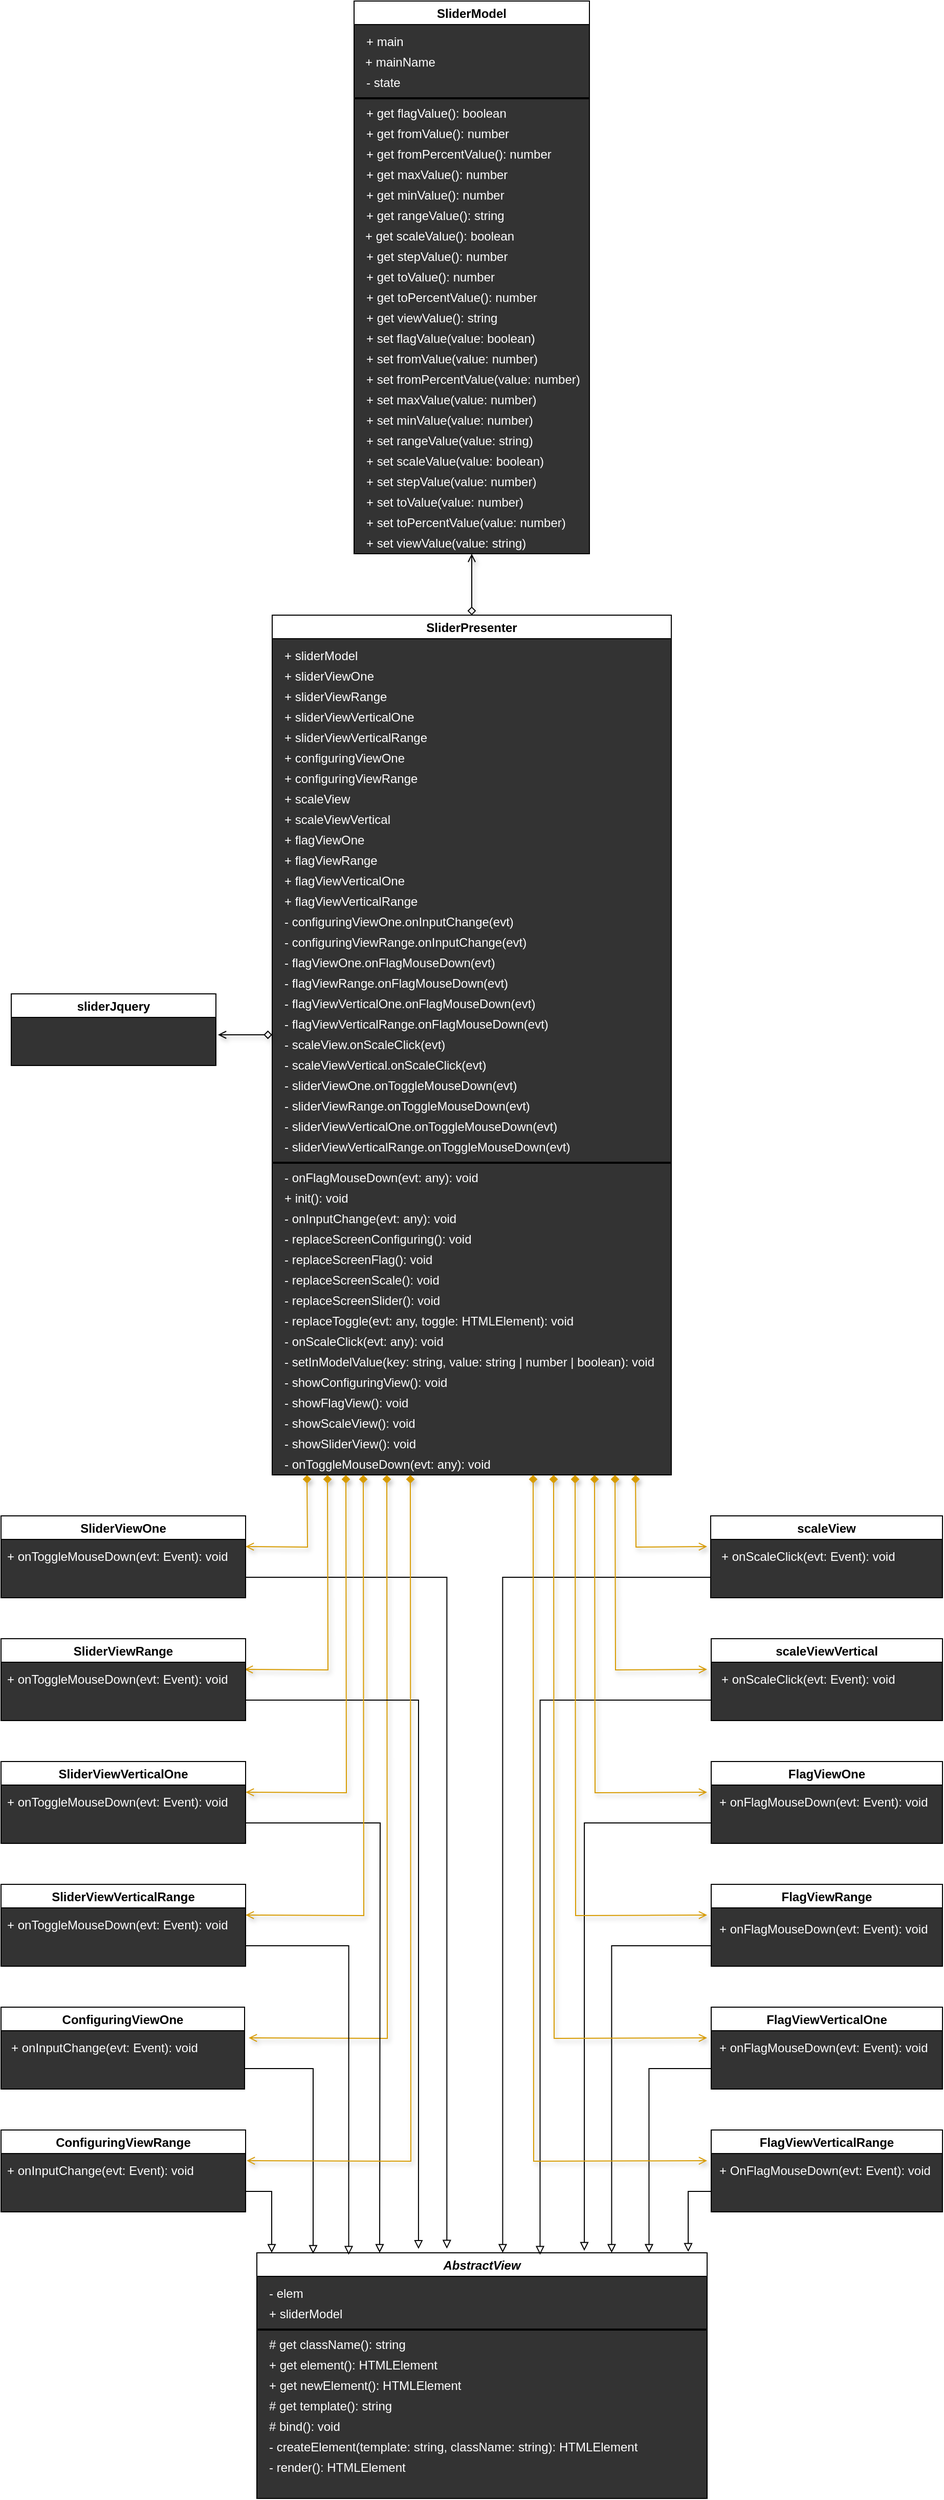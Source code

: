 <mxfile>
    <diagram id="OUbmnmgiFA35l-AEfBl3" name="Страница 1">
        <mxGraphModel dx="1001" dy="1447" grid="1" gridSize="10" guides="1" tooltips="1" connect="1" arrows="1" fold="1" page="1" pageScale="1" pageWidth="827" pageHeight="1169" math="0" shadow="0">
            <root>
                <mxCell id="0"/>
                <mxCell id="1" parent="0"/>
                <mxCell id="293" style="edgeStyle=orthogonalEdgeStyle;rounded=0;orthogonalLoop=1;jettySize=auto;html=1;exitX=0.5;exitY=1;exitDx=0;exitDy=0;entryX=0.5;entryY=0;entryDx=0;entryDy=0;shadow=1;endArrow=diamond;endFill=0;strokeWidth=1;startArrow=open;startFill=0;" parent="1" source="3" target="72" edge="1">
                    <mxGeometry relative="1" as="geometry"/>
                </mxCell>
                <mxCell id="3" value="SliderModel" style="swimlane;startSize=23;swimlaneFillColor=#333333;" parent="1" vertex="1">
                    <mxGeometry x="1145" y="-120" width="230" height="540" as="geometry">
                        <mxRectangle x="314" y="80" width="100" height="23" as="alternateBounds"/>
                    </mxGeometry>
                </mxCell>
                <mxCell id="4" value="&lt;font color=&quot;#ffffff&quot;&gt;- state&lt;/font&gt;" style="text;html=1;align=left;verticalAlign=middle;resizable=0;points=[];autosize=1;" parent="3" vertex="1">
                    <mxGeometry x="10" y="70" width="50" height="20" as="geometry"/>
                </mxCell>
                <mxCell id="5" value="" style="line;strokeWidth=2;html=1;" parent="3" vertex="1">
                    <mxGeometry y="90" width="230" height="10" as="geometry"/>
                </mxCell>
                <mxCell id="8" value="&lt;div style=&quot;line-height: 19px&quot;&gt;&lt;font style=&quot;font-size: 12px&quot; color=&quot;#ffffff&quot;&gt;+ get&amp;nbsp;maxValue(): number&lt;/font&gt;&lt;/div&gt;" style="text;html=1;align=left;verticalAlign=middle;resizable=0;points=[];autosize=1;" parent="3" vertex="1">
                    <mxGeometry x="10" y="160" width="150" height="20" as="geometry"/>
                </mxCell>
                <mxCell id="9" value="&lt;div style=&quot;line-height: 19px&quot;&gt;&lt;font style=&quot;font-size: 12px&quot; color=&quot;#ffffff&quot;&gt;+ get fromValue(): number&lt;/font&gt;&lt;/div&gt;" style="text;html=1;align=left;verticalAlign=middle;resizable=0;points=[];autosize=1;" parent="3" vertex="1">
                    <mxGeometry x="10" y="120" width="160" height="20" as="geometry"/>
                </mxCell>
                <mxCell id="12" value="&lt;div style=&quot;line-height: 19px&quot;&gt;&lt;span style=&quot;color: rgb(255 , 255 , 255)&quot;&gt;+ get rangeValue(): string&lt;/span&gt;&lt;br&gt;&lt;/div&gt;" style="text;html=1;align=left;verticalAlign=middle;resizable=0;points=[];autosize=1;" parent="3" vertex="1">
                    <mxGeometry x="10" y="200" width="150" height="20" as="geometry"/>
                </mxCell>
                <mxCell id="13" value="&lt;div style=&quot;line-height: 19px&quot;&gt;&lt;span style=&quot;color: rgb(255 , 255 , 255)&quot;&gt;+ get flagValue(): boolean&lt;/span&gt;&lt;br&gt;&lt;/div&gt;" style="text;html=1;align=left;verticalAlign=middle;resizable=0;points=[];autosize=1;" parent="3" vertex="1">
                    <mxGeometry x="10" y="100" width="150" height="20" as="geometry"/>
                </mxCell>
                <mxCell id="14" value="&lt;div style=&quot;line-height: 19px&quot;&gt;&lt;span style=&quot;color: rgb(255 , 255 , 255)&quot;&gt;+ get scaleValue(): boolean&lt;/span&gt;&lt;br&gt;&lt;/div&gt;" style="text;html=1;align=left;verticalAlign=middle;resizable=0;points=[];autosize=1;" parent="3" vertex="1">
                    <mxGeometry x="9" y="220" width="160" height="20" as="geometry"/>
                </mxCell>
                <mxCell id="17" value="&lt;div style=&quot;line-height: 19px&quot;&gt;&lt;font style=&quot;font-size: 12px&quot; color=&quot;#ffffff&quot;&gt;+ set&amp;nbsp;maxValue(value: number)&lt;/font&gt;&lt;/div&gt;" style="text;html=1;align=left;verticalAlign=middle;resizable=0;points=[];autosize=1;" parent="3" vertex="1">
                    <mxGeometry x="10" y="380" width="180" height="20" as="geometry"/>
                </mxCell>
                <mxCell id="18" value="&lt;div style=&quot;line-height: 19px&quot;&gt;&lt;font style=&quot;font-size: 12px&quot; color=&quot;#ffffff&quot;&gt;+ set fromValue(value: number)&lt;/font&gt;&lt;/div&gt;" style="text;html=1;align=left;verticalAlign=middle;resizable=0;points=[];autosize=1;" parent="3" vertex="1">
                    <mxGeometry x="10" y="340" width="180" height="20" as="geometry"/>
                </mxCell>
                <mxCell id="21" value="&lt;div style=&quot;line-height: 19px&quot;&gt;&lt;font style=&quot;font-size: 12px&quot; color=&quot;#ffffff&quot;&gt;+ set rangeValue(value: string)&lt;/font&gt;&lt;/div&gt;" style="text;html=1;align=left;verticalAlign=middle;resizable=0;points=[];autosize=1;" parent="3" vertex="1">
                    <mxGeometry x="10" y="420" width="180" height="20" as="geometry"/>
                </mxCell>
                <mxCell id="22" value="&lt;div style=&quot;line-height: 19px&quot;&gt;&lt;font style=&quot;font-size: 12px&quot; color=&quot;#ffffff&quot;&gt;+ set flagValue(value: boolean)&lt;/font&gt;&lt;/div&gt;" style="text;html=1;align=left;verticalAlign=middle;resizable=0;points=[];autosize=1;" parent="3" vertex="1">
                    <mxGeometry x="10" y="320" width="180" height="20" as="geometry"/>
                </mxCell>
                <mxCell id="23" value="&lt;div style=&quot;line-height: 19px&quot;&gt;&lt;font style=&quot;font-size: 12px&quot; color=&quot;#ffffff&quot;&gt;+ set scaleValue(value: boolean)&lt;/font&gt;&lt;/div&gt;" style="text;html=1;align=left;verticalAlign=middle;resizable=0;points=[];autosize=1;" parent="3" vertex="1">
                    <mxGeometry x="10" y="440" width="190" height="20" as="geometry"/>
                </mxCell>
                <mxCell id="6" value="&lt;div style=&quot;line-height: 19px&quot;&gt;&lt;font style=&quot;font-size: 12px&quot; color=&quot;#ffffff&quot;&gt;+ get&amp;nbsp;minValue(): number&lt;/font&gt;&lt;/div&gt;" style="text;html=1;align=left;verticalAlign=middle;resizable=0;points=[];autosize=1;" parent="3" vertex="1">
                    <mxGeometry x="10" y="180" width="150" height="20" as="geometry"/>
                </mxCell>
                <mxCell id="10" value="&lt;div style=&quot;line-height: 19px&quot;&gt;&lt;span style=&quot;color: rgb(255 , 255 , 255)&quot;&gt;+ get stepValue(): number&lt;/span&gt;&lt;br&gt;&lt;/div&gt;" style="text;html=1;align=left;verticalAlign=middle;resizable=0;points=[];autosize=1;" parent="3" vertex="1">
                    <mxGeometry x="10" y="240" width="150" height="20" as="geometry"/>
                </mxCell>
                <mxCell id="129" value="&lt;div style=&quot;line-height: 19px&quot;&gt;&lt;font style=&quot;font-size: 12px&quot; color=&quot;#ffffff&quot;&gt;+ get toValue(): number&lt;/font&gt;&lt;/div&gt;" style="text;html=1;align=left;verticalAlign=middle;resizable=0;points=[];autosize=1;" parent="3" vertex="1">
                    <mxGeometry x="10" y="260" width="140" height="20" as="geometry"/>
                </mxCell>
                <mxCell id="11" value="&lt;div style=&quot;line-height: 19px&quot;&gt;&lt;span style=&quot;color: rgb(255 , 255 , 255)&quot;&gt;+ get viewValue(): string&lt;/span&gt;&lt;br&gt;&lt;/div&gt;" style="text;html=1;align=left;verticalAlign=middle;resizable=0;points=[];autosize=1;" parent="3" vertex="1">
                    <mxGeometry x="10" y="300" width="140" height="20" as="geometry"/>
                </mxCell>
                <mxCell id="16" value="&lt;div style=&quot;line-height: 19px&quot;&gt;&lt;font style=&quot;font-size: 12px&quot; color=&quot;#ffffff&quot;&gt;+ set&amp;nbsp;minValue(value: number)&lt;/font&gt;&lt;/div&gt;" style="text;html=1;align=left;verticalAlign=middle;resizable=0;points=[];autosize=1;" parent="3" vertex="1">
                    <mxGeometry x="10" y="400" width="180" height="20" as="geometry"/>
                </mxCell>
                <mxCell id="19" value="&lt;div style=&quot;line-height: 19px&quot;&gt;&lt;font style=&quot;font-size: 12px&quot; color=&quot;#ffffff&quot;&gt;+ set stepValue(value: number)&lt;/font&gt;&lt;/div&gt;" style="text;html=1;align=left;verticalAlign=middle;resizable=0;points=[];autosize=1;" parent="3" vertex="1">
                    <mxGeometry x="10" y="460" width="180" height="20" as="geometry"/>
                </mxCell>
                <mxCell id="130" value="&lt;div style=&quot;line-height: 19px&quot;&gt;&lt;font style=&quot;font-size: 12px&quot; color=&quot;#ffffff&quot;&gt;+ set toValue(value: number)&lt;/font&gt;&lt;/div&gt;" style="text;html=1;align=left;verticalAlign=middle;resizable=0;points=[];autosize=1;" parent="3" vertex="1">
                    <mxGeometry x="10" y="480" width="170" height="20" as="geometry"/>
                </mxCell>
                <mxCell id="20" value="&lt;div style=&quot;line-height: 19px&quot;&gt;&lt;font style=&quot;font-size: 12px&quot; color=&quot;#ffffff&quot;&gt;+ set viewValue(value: string)&lt;/font&gt;&lt;/div&gt;" style="text;html=1;align=left;verticalAlign=middle;resizable=0;points=[];autosize=1;" parent="3" vertex="1">
                    <mxGeometry x="10" y="520" width="170" height="20" as="geometry"/>
                </mxCell>
                <mxCell id="239" value="&lt;div style=&quot;line-height: 19px&quot;&gt;&lt;font style=&quot;font-size: 12px&quot; color=&quot;#ffffff&quot;&gt;+ set fromPercentValue(value: number)&lt;/font&gt;&lt;/div&gt;" style="text;html=1;align=left;verticalAlign=middle;resizable=0;points=[];autosize=1;" parent="3" vertex="1">
                    <mxGeometry x="10" y="360" width="220" height="20" as="geometry"/>
                </mxCell>
                <mxCell id="240" value="&lt;div style=&quot;line-height: 19px&quot;&gt;&lt;font style=&quot;font-size: 12px&quot; color=&quot;#ffffff&quot;&gt;+ get fromPercentValue(): number&lt;/font&gt;&lt;/div&gt;" style="text;html=1;align=left;verticalAlign=middle;resizable=0;points=[];autosize=1;" parent="3" vertex="1">
                    <mxGeometry x="10" y="140" width="200" height="20" as="geometry"/>
                </mxCell>
                <mxCell id="241" value="&lt;div style=&quot;line-height: 19px&quot;&gt;&lt;font style=&quot;font-size: 12px&quot; color=&quot;#ffffff&quot;&gt;+ get toPercentValue(): number&lt;/font&gt;&lt;/div&gt;" style="text;html=1;align=left;verticalAlign=middle;resizable=0;points=[];autosize=1;" parent="3" vertex="1">
                    <mxGeometry x="10" y="280" width="180" height="20" as="geometry"/>
                </mxCell>
                <mxCell id="242" value="&lt;div style=&quot;line-height: 19px&quot;&gt;&lt;font style=&quot;font-size: 12px&quot; color=&quot;#ffffff&quot;&gt;+ set toPercentValue(value: number)&lt;/font&gt;&lt;/div&gt;" style="text;html=1;align=left;verticalAlign=middle;resizable=0;points=[];autosize=1;" parent="3" vertex="1">
                    <mxGeometry x="10" y="500" width="210" height="20" as="geometry"/>
                </mxCell>
                <mxCell id="373" value="&lt;font color=&quot;#ffffff&quot;&gt;+ mainName&lt;/font&gt;" style="text;html=1;align=left;verticalAlign=middle;resizable=0;points=[];autosize=1;" parent="3" vertex="1">
                    <mxGeometry x="9" y="50" width="80" height="20" as="geometry"/>
                </mxCell>
                <mxCell id="374" value="&lt;font color=&quot;#ffffff&quot;&gt;+ main&lt;/font&gt;" style="text;html=1;align=left;verticalAlign=middle;resizable=0;points=[];autosize=1;" parent="3" vertex="1">
                    <mxGeometry x="10" y="30" width="50" height="20" as="geometry"/>
                </mxCell>
                <mxCell id="24" value="AbstractView" style="swimlane;fontStyle=3;swimlaneFillColor=#333333;" parent="1" vertex="1">
                    <mxGeometry x="1050" y="2080" width="440" height="240" as="geometry"/>
                </mxCell>
                <mxCell id="27" value="&lt;div style=&quot;line-height: 19px&quot;&gt;&lt;font style=&quot;font-size: 12px&quot; color=&quot;#ffffff&quot;&gt;+ get element(): HTMLElement&lt;/font&gt;&lt;/div&gt;" style="text;html=1;align=left;verticalAlign=middle;resizable=0;points=[];autosize=1;" parent="24" vertex="1">
                    <mxGeometry x="10" y="100" width="180" height="20" as="geometry"/>
                </mxCell>
                <mxCell id="28" value="&lt;div style=&quot;line-height: 19px&quot;&gt;&lt;font style=&quot;font-size: 12px&quot; color=&quot;#ffffff&quot;&gt;# get className(): string&lt;/font&gt;&lt;/div&gt;" style="text;html=1;align=left;verticalAlign=middle;resizable=0;points=[];autosize=1;" parent="24" vertex="1">
                    <mxGeometry x="10" y="80" width="150" height="20" as="geometry"/>
                </mxCell>
                <mxCell id="29" value="&lt;div style=&quot;line-height: 19px&quot;&gt;&lt;font style=&quot;font-size: 12px&quot; color=&quot;#ffffff&quot;&gt;# get template(): string&lt;/font&gt;&lt;/div&gt;" style="text;html=1;align=left;verticalAlign=middle;resizable=0;points=[];autosize=1;" parent="24" vertex="1">
                    <mxGeometry x="10" y="140" width="140" height="20" as="geometry"/>
                </mxCell>
                <mxCell id="32" value="&lt;div style=&quot;line-height: 19px&quot;&gt;&lt;span style=&quot;color: rgb(255 , 255 , 255)&quot;&gt;# bind(): void&lt;/span&gt;&lt;br&gt;&lt;/div&gt;" style="text;html=1;align=left;verticalAlign=middle;resizable=0;points=[];autosize=1;" parent="24" vertex="1">
                    <mxGeometry x="10" y="160" width="80" height="20" as="geometry"/>
                </mxCell>
                <mxCell id="33" value="&lt;div style=&quot;line-height: 19px&quot;&gt;&lt;span style=&quot;color: rgb(255 , 255 , 255)&quot;&gt;- createElement(&lt;/span&gt;&lt;span style=&quot;color: rgb(255 , 255 , 255)&quot;&gt;template: string,&amp;nbsp;&lt;/span&gt;&lt;span style=&quot;color: rgb(255 , 255 , 255)&quot;&gt;className: string&lt;/span&gt;&lt;span style=&quot;color: rgb(255 , 255 , 255)&quot;&gt;): HTMLElement&lt;/span&gt;&lt;/div&gt;" style="text;html=1;align=left;verticalAlign=middle;resizable=0;points=[];autosize=1;" parent="24" vertex="1">
                    <mxGeometry x="10" y="180" width="380" height="20" as="geometry"/>
                </mxCell>
                <mxCell id="43" value="&lt;font color=&quot;#ffffff&quot;&gt;- elem&lt;/font&gt;" style="text;html=1;align=left;verticalAlign=middle;resizable=0;points=[];autosize=1;" parent="24" vertex="1">
                    <mxGeometry x="10" y="30" width="50" height="20" as="geometry"/>
                </mxCell>
                <mxCell id="44" value="" style="line;strokeWidth=2;html=1;" parent="24" vertex="1">
                    <mxGeometry y="70" width="440" height="10" as="geometry"/>
                </mxCell>
                <mxCell id="95" value="&lt;font color=&quot;#ffffff&quot;&gt;+ sliderModel&lt;/font&gt;" style="text;html=1;align=left;verticalAlign=middle;resizable=0;points=[];autosize=1;" parent="24" vertex="1">
                    <mxGeometry x="10" y="50" width="90" height="20" as="geometry"/>
                </mxCell>
                <mxCell id="31" value="&lt;div style=&quot;line-height: 19px&quot;&gt;&lt;span style=&quot;color: rgb(255 , 255 , 255)&quot;&gt;- render(): HTMLElement&lt;/span&gt;&lt;br&gt;&lt;/div&gt;" style="text;html=1;align=left;verticalAlign=middle;resizable=0;points=[];autosize=1;" parent="24" vertex="1">
                    <mxGeometry x="10" y="200" width="150" height="20" as="geometry"/>
                </mxCell>
                <mxCell id="238" value="&lt;div style=&quot;line-height: 19px&quot;&gt;&lt;font style=&quot;font-size: 12px&quot; color=&quot;#ffffff&quot;&gt;+ get newElement(): HTMLElement&lt;/font&gt;&lt;/div&gt;" style="text;html=1;align=left;verticalAlign=middle;resizable=0;points=[];autosize=1;" parent="24" vertex="1">
                    <mxGeometry x="10" y="120" width="200" height="20" as="geometry"/>
                </mxCell>
                <mxCell id="267" style="edgeStyle=orthogonalEdgeStyle;rounded=0;orthogonalLoop=1;jettySize=auto;html=1;endArrow=block;endFill=0;exitX=1;exitY=0.75;exitDx=0;exitDy=0;entryX=0.422;entryY=-0.017;entryDx=0;entryDy=0;entryPerimeter=0;" parent="1" source="65" target="24" edge="1">
                    <mxGeometry relative="1" as="geometry">
                        <mxPoint x="1039" y="1460" as="sourcePoint"/>
                        <mxPoint x="1230" y="2100" as="targetPoint"/>
                    </mxGeometry>
                </mxCell>
                <mxCell id="294" style="edgeStyle=orthogonalEdgeStyle;rounded=0;orthogonalLoop=1;jettySize=auto;html=1;shadow=1;startArrow=open;startFill=0;endArrow=diamond;endFill=1;strokeWidth=1;strokeColor=#d79b00;gradientColor=#ffa500;fillColor=#ffcd28;" parent="1" edge="1">
                    <mxGeometry relative="1" as="geometry">
                        <mxPoint x="1039" y="1390" as="sourcePoint"/>
                        <mxPoint x="1099" y="1320" as="targetPoint"/>
                    </mxGeometry>
                </mxCell>
                <mxCell id="65" value="SliderViewOne" style="swimlane;swimlaneFillColor=#333333;" parent="1" vertex="1">
                    <mxGeometry x="800" y="1360" width="239" height="80" as="geometry"/>
                </mxCell>
                <mxCell id="66" value="&lt;div style=&quot;line-height: 19px&quot;&gt;&lt;br&gt;&lt;/div&gt;" style="text;html=1;align=left;verticalAlign=middle;resizable=0;points=[];autosize=1;" parent="65" vertex="1">
                    <mxGeometry x="8" y="90" width="20" height="20" as="geometry"/>
                </mxCell>
                <mxCell id="369" value="&lt;div style=&quot;line-height: 19px&quot;&gt;&lt;font style=&quot;font-size: 12px&quot; color=&quot;#ffffff&quot;&gt;+ onToggleMouseDown(evt: Event): void&lt;/font&gt;&lt;/div&gt;" style="text;html=1;align=left;verticalAlign=middle;resizable=0;points=[];autosize=1;" parent="65" vertex="1">
                    <mxGeometry x="4" y="30" width="230" height="20" as="geometry"/>
                </mxCell>
                <mxCell id="72" value="SliderPresenter" style="swimlane;swimlaneFillColor=#333333;" parent="1" vertex="1">
                    <mxGeometry x="1065" y="480" width="390" height="840" as="geometry">
                        <mxRectangle x="314" y="80" width="100" height="23" as="alternateBounds"/>
                    </mxGeometry>
                </mxCell>
                <mxCell id="115" value="" style="line;strokeWidth=2;html=1;" parent="72" vertex="1">
                    <mxGeometry y="530" width="390" height="10" as="geometry"/>
                </mxCell>
                <mxCell id="133" value="&lt;div style=&quot;line-height: 19px&quot;&gt;&lt;font style=&quot;font-size: 12px&quot; color=&quot;#ffffff&quot;&gt;- setInModelValue(key: string, value: string | number | boolean): void&lt;/font&gt;&lt;/div&gt;" style="text;html=1;align=left;verticalAlign=middle;resizable=0;points=[];autosize=1;" parent="72" vertex="1">
                    <mxGeometry x="10" y="720" width="380" height="20" as="geometry"/>
                </mxCell>
                <mxCell id="109" value="&lt;font color=&quot;#ffffff&quot;&gt;+ sliderModel&lt;/font&gt;" style="text;html=1;align=left;verticalAlign=middle;resizable=0;points=[];autosize=1;" parent="72" vertex="1">
                    <mxGeometry x="10" y="30" width="90" height="20" as="geometry"/>
                </mxCell>
                <mxCell id="145" value="&lt;font color=&quot;#ffffff&quot;&gt;+ sliderViewOne&lt;/font&gt;" style="text;html=1;align=left;verticalAlign=middle;resizable=0;points=[];autosize=1;" parent="72" vertex="1">
                    <mxGeometry x="10" y="50" width="100" height="20" as="geometry"/>
                </mxCell>
                <mxCell id="146" value="&lt;font color=&quot;#ffffff&quot;&gt;+ sliderViewRange&lt;/font&gt;" style="text;html=1;align=left;verticalAlign=middle;resizable=0;points=[];autosize=1;" parent="72" vertex="1">
                    <mxGeometry x="10" y="70" width="120" height="20" as="geometry"/>
                </mxCell>
                <mxCell id="156" value="&lt;font color=&quot;#ffffff&quot;&gt;+ sliderViewVerticalOne&lt;/font&gt;" style="text;html=1;align=left;verticalAlign=middle;resizable=0;points=[];autosize=1;" parent="72" vertex="1">
                    <mxGeometry x="10" y="90" width="140" height="20" as="geometry"/>
                </mxCell>
                <mxCell id="157" value="&lt;font color=&quot;#ffffff&quot;&gt;+ sliderViewVerticalRange&lt;/font&gt;" style="text;html=1;align=left;verticalAlign=middle;resizable=0;points=[];autosize=1;" parent="72" vertex="1">
                    <mxGeometry x="10" y="110" width="160" height="20" as="geometry"/>
                </mxCell>
                <mxCell id="170" value="&lt;div style=&quot;line-height: 19px&quot;&gt;&lt;font style=&quot;font-size: 12px&quot; color=&quot;#ffffff&quot;&gt;- showConfiguringView(): void&lt;/font&gt;&lt;/div&gt;" style="text;html=1;align=left;verticalAlign=middle;resizable=0;points=[];autosize=1;" parent="72" vertex="1">
                    <mxGeometry x="10" y="740" width="170" height="20" as="geometry"/>
                </mxCell>
                <mxCell id="113" value="&lt;font color=&quot;#ffffff&quot;&gt;+ configuringViewOne&lt;/font&gt;" style="text;html=1;align=left;verticalAlign=middle;resizable=0;points=[];autosize=1;" parent="72" vertex="1">
                    <mxGeometry x="10" y="130" width="130" height="20" as="geometry"/>
                </mxCell>
                <mxCell id="179" value="&lt;font color=&quot;#ffffff&quot;&gt;+ configuringViewRange&lt;/font&gt;" style="text;html=1;align=left;verticalAlign=middle;resizable=0;points=[];autosize=1;" parent="72" vertex="1">
                    <mxGeometry x="10" y="150" width="150" height="20" as="geometry"/>
                </mxCell>
                <mxCell id="112" value="&lt;font color=&quot;#ffffff&quot;&gt;+ scaleView&lt;/font&gt;" style="text;html=1;align=left;verticalAlign=middle;resizable=0;points=[];autosize=1;" parent="72" vertex="1">
                    <mxGeometry x="10" y="170" width="80" height="20" as="geometry"/>
                </mxCell>
                <mxCell id="180" value="&lt;font color=&quot;#ffffff&quot;&gt;+ scaleViewVertical&lt;/font&gt;" style="text;html=1;align=left;verticalAlign=middle;resizable=0;points=[];autosize=1;" parent="72" vertex="1">
                    <mxGeometry x="10" y="190" width="120" height="20" as="geometry"/>
                </mxCell>
                <mxCell id="111" value="&lt;font color=&quot;#ffffff&quot;&gt;+ flagViewOne&lt;/font&gt;" style="text;html=1;align=left;verticalAlign=middle;resizable=0;points=[];autosize=1;" parent="72" vertex="1">
                    <mxGeometry x="10" y="210" width="90" height="20" as="geometry"/>
                </mxCell>
                <mxCell id="202" value="&lt;font color=&quot;#ffffff&quot;&gt;+ flagViewRange&lt;/font&gt;" style="text;html=1;align=left;verticalAlign=middle;resizable=0;points=[];autosize=1;" parent="72" vertex="1">
                    <mxGeometry x="10" y="230" width="110" height="20" as="geometry"/>
                </mxCell>
                <mxCell id="203" value="&lt;font color=&quot;#ffffff&quot;&gt;+ flagViewVerticalOne&lt;/font&gt;" style="text;html=1;align=left;verticalAlign=middle;resizable=0;points=[];autosize=1;" parent="72" vertex="1">
                    <mxGeometry x="10" y="250" width="130" height="20" as="geometry"/>
                </mxCell>
                <mxCell id="204" value="&lt;font color=&quot;#ffffff&quot;&gt;+ flagViewVerticalRange&lt;/font&gt;" style="text;html=1;align=left;verticalAlign=middle;resizable=0;points=[];autosize=1;" parent="72" vertex="1">
                    <mxGeometry x="10" y="270" width="150" height="20" as="geometry"/>
                </mxCell>
                <mxCell id="205" value="&lt;div style=&quot;line-height: 19px&quot;&gt;&lt;font style=&quot;font-size: 12px&quot; color=&quot;#ffffff&quot;&gt;- showFlagView(): void&lt;/font&gt;&lt;/div&gt;" style="text;html=1;align=left;verticalAlign=middle;resizable=0;points=[];autosize=1;" parent="72" vertex="1">
                    <mxGeometry x="10" y="760" width="140" height="20" as="geometry"/>
                </mxCell>
                <mxCell id="206" value="&lt;div style=&quot;line-height: 19px&quot;&gt;&lt;font style=&quot;font-size: 12px&quot; color=&quot;#ffffff&quot;&gt;- showScaleView(): void&lt;/font&gt;&lt;/div&gt;" style="text;html=1;align=left;verticalAlign=middle;resizable=0;points=[];autosize=1;" parent="72" vertex="1">
                    <mxGeometry x="10" y="780" width="140" height="20" as="geometry"/>
                </mxCell>
                <mxCell id="233" value="&lt;div style=&quot;line-height: 19px&quot;&gt;&lt;font style=&quot;font-size: 12px&quot; color=&quot;#ffffff&quot;&gt;- sliderViewOne.onToggleMouseDown(evt)&lt;/font&gt;&lt;/div&gt;" style="text;html=1;align=left;verticalAlign=middle;resizable=0;points=[];autosize=1;" parent="72" vertex="1">
                    <mxGeometry x="10" y="450" width="240" height="20" as="geometry"/>
                </mxCell>
                <mxCell id="235" value="&lt;div style=&quot;line-height: 19px&quot;&gt;&lt;font style=&quot;font-size: 12px&quot; color=&quot;#ffffff&quot;&gt;- sliderViewRange.onToggleMouseDown(evt)&lt;/font&gt;&lt;/div&gt;" style="text;html=1;align=left;verticalAlign=middle;resizable=0;points=[];autosize=1;" parent="72" vertex="1">
                    <mxGeometry x="10" y="470" width="260" height="20" as="geometry"/>
                </mxCell>
                <mxCell id="236" value="&lt;div style=&quot;line-height: 19px&quot;&gt;&lt;font style=&quot;font-size: 12px&quot; color=&quot;#ffffff&quot;&gt;- sliderViewVerticalRange.onToggleMouseDown(evt)&lt;/font&gt;&lt;/div&gt;" style="text;html=1;align=left;verticalAlign=middle;resizable=0;points=[];autosize=1;" parent="72" vertex="1">
                    <mxGeometry x="10" y="510" width="290" height="20" as="geometry"/>
                </mxCell>
                <mxCell id="237" value="&lt;div style=&quot;line-height: 19px&quot;&gt;&lt;font style=&quot;font-size: 12px&quot; color=&quot;#ffffff&quot;&gt;- sliderViewVerticalOne.onToggleMouseDown(evt)&lt;/font&gt;&lt;/div&gt;" style="text;html=1;align=left;verticalAlign=middle;resizable=0;points=[];autosize=1;" parent="72" vertex="1">
                    <mxGeometry x="10" y="490" width="280" height="20" as="geometry"/>
                </mxCell>
                <mxCell id="251" value="&lt;div style=&quot;line-height: 19px&quot;&gt;&lt;font style=&quot;font-size: 12px&quot; color=&quot;#ffffff&quot;&gt;- configuringViewOne.onInputChange(evt)&lt;/font&gt;&lt;/div&gt;" style="text;html=1;align=left;verticalAlign=middle;resizable=0;points=[];autosize=1;" parent="72" vertex="1">
                    <mxGeometry x="10" y="290" width="240" height="20" as="geometry"/>
                </mxCell>
                <mxCell id="252" value="&lt;div style=&quot;line-height: 19px&quot;&gt;&lt;font style=&quot;font-size: 12px&quot; color=&quot;#ffffff&quot;&gt;- configuringViewRange.onInputChange(evt)&lt;/font&gt;&lt;/div&gt;" style="text;html=1;align=left;verticalAlign=middle;resizable=0;points=[];autosize=1;" parent="72" vertex="1">
                    <mxGeometry x="10" y="310" width="250" height="20" as="geometry"/>
                </mxCell>
                <mxCell id="253" value="&lt;div style=&quot;line-height: 19px&quot;&gt;&lt;font style=&quot;font-size: 12px&quot; color=&quot;#ffffff&quot;&gt;- onInputChange(evt: any): void&lt;/font&gt;&lt;/div&gt;" style="text;html=1;align=left;verticalAlign=middle;resizable=0;points=[];autosize=1;" parent="72" vertex="1">
                    <mxGeometry x="10" y="580" width="180" height="20" as="geometry"/>
                </mxCell>
                <mxCell id="352" value="&lt;font color=&quot;#ffffff&quot;&gt;- scaleView.onScaleClick(evt)&lt;/font&gt;" style="text;html=1;align=left;verticalAlign=middle;resizable=0;points=[];autosize=1;" parent="72" vertex="1">
                    <mxGeometry x="10" y="410" width="170" height="20" as="geometry"/>
                </mxCell>
                <mxCell id="353" value="&lt;font color=&quot;#ffffff&quot;&gt;- scaleViewVertical.onScaleClick(evt)&lt;/font&gt;" style="text;html=1;align=left;verticalAlign=middle;resizable=0;points=[];autosize=1;" parent="72" vertex="1">
                    <mxGeometry x="10" y="430" width="210" height="20" as="geometry"/>
                </mxCell>
                <mxCell id="354" value="&lt;div style=&quot;line-height: 19px&quot;&gt;&lt;font style=&quot;font-size: 12px&quot; color=&quot;#ffffff&quot;&gt;- flagViewOne.onFlagMouseDown(evt)&lt;/font&gt;&lt;/div&gt;" style="text;html=1;align=left;verticalAlign=middle;resizable=0;points=[];autosize=1;" parent="72" vertex="1">
                    <mxGeometry x="10" y="330" width="220" height="20" as="geometry"/>
                </mxCell>
                <mxCell id="355" value="&lt;div style=&quot;line-height: 19px&quot;&gt;&lt;font style=&quot;font-size: 12px&quot; color=&quot;#ffffff&quot;&gt;- flagViewRange.onFlagMouseDown(evt)&lt;/font&gt;&lt;/div&gt;" style="text;html=1;align=left;verticalAlign=middle;resizable=0;points=[];autosize=1;" parent="72" vertex="1">
                    <mxGeometry x="10" y="350" width="230" height="20" as="geometry"/>
                </mxCell>
                <mxCell id="356" value="&lt;div style=&quot;line-height: 19px&quot;&gt;&lt;font style=&quot;font-size: 12px&quot; color=&quot;#ffffff&quot;&gt;- flagViewVerticalRange.onFlagMouseDown(evt)&lt;/font&gt;&lt;/div&gt;" style="text;html=1;align=left;verticalAlign=middle;resizable=0;points=[];autosize=1;" parent="72" vertex="1">
                    <mxGeometry x="10" y="390" width="270" height="20" as="geometry"/>
                </mxCell>
                <mxCell id="357" value="&lt;div style=&quot;line-height: 19px&quot;&gt;&lt;font style=&quot;font-size: 12px&quot; color=&quot;#ffffff&quot;&gt;- flagViewVerticalOne.onFlagMouseDown(evt)&lt;/font&gt;&lt;/div&gt;" style="text;html=1;align=left;verticalAlign=middle;resizable=0;points=[];autosize=1;" parent="72" vertex="1">
                    <mxGeometry x="10" y="370" width="260" height="20" as="geometry"/>
                </mxCell>
                <mxCell id="358" value="&lt;div style=&quot;line-height: 19px&quot;&gt;&lt;font style=&quot;font-size: 12px&quot; color=&quot;#ffffff&quot;&gt;- replaceScreenConfiguring(): void&lt;/font&gt;&lt;/div&gt;" style="text;html=1;align=left;verticalAlign=middle;resizable=0;points=[];autosize=1;" parent="72" vertex="1">
                    <mxGeometry x="10" y="600" width="200" height="20" as="geometry"/>
                </mxCell>
                <mxCell id="359" value="&lt;div style=&quot;line-height: 19px&quot;&gt;&lt;font style=&quot;font-size: 12px&quot; color=&quot;#ffffff&quot;&gt;- replaceScreenFlag(): void&lt;/font&gt;&lt;/div&gt;" style="text;html=1;align=left;verticalAlign=middle;resizable=0;points=[];autosize=1;" parent="72" vertex="1">
                    <mxGeometry x="10" y="620" width="160" height="20" as="geometry"/>
                </mxCell>
                <mxCell id="361" value="&lt;div style=&quot;line-height: 19px&quot;&gt;&lt;font style=&quot;font-size: 12px&quot; color=&quot;#ffffff&quot;&gt;- onFlagMouseDown(evt: any&lt;/font&gt;&lt;span style=&quot;color: rgb(255 , 255 , 255)&quot;&gt;): void&lt;/span&gt;&lt;/div&gt;" style="text;html=1;align=left;verticalAlign=middle;resizable=0;points=[];autosize=1;" parent="72" vertex="1">
                    <mxGeometry x="10" y="540" width="200" height="20" as="geometry"/>
                </mxCell>
                <mxCell id="360" value="&lt;div style=&quot;line-height: 19px&quot;&gt;&lt;font style=&quot;font-size: 12px&quot; color=&quot;#ffffff&quot;&gt;+ init(): void&lt;/font&gt;&lt;/div&gt;" style="text;html=1;align=left;verticalAlign=middle;resizable=0;points=[];autosize=1;" parent="72" vertex="1">
                    <mxGeometry x="10" y="560" width="80" height="20" as="geometry"/>
                </mxCell>
                <mxCell id="375" value="&lt;div style=&quot;line-height: 19px&quot;&gt;&lt;font style=&quot;font-size: 12px&quot; color=&quot;#ffffff&quot;&gt;- replaceScreenScale(): void&lt;/font&gt;&lt;/div&gt;" style="text;html=1;align=left;verticalAlign=middle;resizable=0;points=[];autosize=1;" parent="72" vertex="1">
                    <mxGeometry x="10" y="640" width="170" height="20" as="geometry"/>
                </mxCell>
                <mxCell id="376" value="&lt;div style=&quot;line-height: 19px&quot;&gt;&lt;font style=&quot;font-size: 12px&quot; color=&quot;#ffffff&quot;&gt;- replaceScreenSlider(): void&lt;/font&gt;&lt;/div&gt;" style="text;html=1;align=left;verticalAlign=middle;resizable=0;points=[];autosize=1;" parent="72" vertex="1">
                    <mxGeometry x="10" y="660" width="170" height="20" as="geometry"/>
                </mxCell>
                <mxCell id="377" value="&lt;div style=&quot;line-height: 19px&quot;&gt;&lt;font style=&quot;font-size: 12px&quot; color=&quot;#ffffff&quot;&gt;- replaceToggle(evt: any, toggle: HTMLElement): void&lt;/font&gt;&lt;/div&gt;" style="text;html=1;align=left;verticalAlign=middle;resizable=0;points=[];autosize=1;" parent="72" vertex="1">
                    <mxGeometry x="10" y="680" width="300" height="20" as="geometry"/>
                </mxCell>
                <mxCell id="378" value="&lt;div style=&quot;line-height: 19px&quot;&gt;&lt;font style=&quot;font-size: 12px&quot; color=&quot;#ffffff&quot;&gt;- onScaleClick(evt: any): void&lt;/font&gt;&lt;/div&gt;" style="text;html=1;align=left;verticalAlign=middle;resizable=0;points=[];autosize=1;" parent="72" vertex="1">
                    <mxGeometry x="10" y="700" width="170" height="20" as="geometry"/>
                </mxCell>
                <mxCell id="256" value="&lt;div style=&quot;line-height: 19px&quot;&gt;&lt;font style=&quot;font-size: 12px&quot; color=&quot;#ffffff&quot;&gt;- onToggleMouseDown(evt: any&lt;/font&gt;&lt;span style=&quot;color: rgb(255 , 255 , 255)&quot;&gt;): void&lt;/span&gt;&lt;/div&gt;" style="text;html=1;align=left;verticalAlign=middle;resizable=0;points=[];autosize=1;" parent="72" vertex="1">
                    <mxGeometry x="10" y="820" width="220" height="20" as="geometry"/>
                </mxCell>
                <mxCell id="380" value="&lt;div style=&quot;line-height: 19px&quot;&gt;&lt;font style=&quot;font-size: 12px&quot; color=&quot;#ffffff&quot;&gt;- showSliderView(): void&lt;/font&gt;&lt;/div&gt;" style="text;html=1;align=left;verticalAlign=middle;resizable=0;points=[];autosize=1;" parent="72" vertex="1">
                    <mxGeometry x="10" y="800" width="140" height="20" as="geometry"/>
                </mxCell>
                <mxCell id="263" style="edgeStyle=orthogonalEdgeStyle;rounded=0;orthogonalLoop=1;jettySize=auto;html=1;entryX=0.125;entryY=0.004;entryDx=0;entryDy=0;entryPerimeter=0;endArrow=block;endFill=0;exitX=1;exitY=0.75;exitDx=0;exitDy=0;" parent="1" source="158" target="24" edge="1">
                    <mxGeometry relative="1" as="geometry">
                        <mxPoint x="1040" y="2100" as="sourcePoint"/>
                    </mxGeometry>
                </mxCell>
                <mxCell id="298" style="edgeStyle=orthogonalEdgeStyle;rounded=0;orthogonalLoop=1;jettySize=auto;html=1;shadow=1;startArrow=open;startFill=0;endArrow=diamond;endFill=1;strokeWidth=1;gradientColor=#ffa500;fillColor=#ffcd28;strokeColor=#d79b00;" parent="1" edge="1">
                    <mxGeometry relative="1" as="geometry">
                        <mxPoint x="1042" y="1870" as="sourcePoint"/>
                        <mxPoint x="1177" y="1320" as="targetPoint"/>
                    </mxGeometry>
                </mxCell>
                <mxCell id="158" value="ConfiguringViewOne" style="swimlane;swimlaneFillColor=#333333;" parent="1" vertex="1">
                    <mxGeometry x="800" y="1840" width="238" height="80" as="geometry"/>
                </mxCell>
                <mxCell id="159" value="&lt;div style=&quot;line-height: 19px&quot;&gt;&lt;br&gt;&lt;/div&gt;" style="text;html=1;align=left;verticalAlign=middle;resizable=0;points=[];autosize=1;" parent="158" vertex="1">
                    <mxGeometry x="8" y="90" width="20" height="20" as="geometry"/>
                </mxCell>
                <mxCell id="244" value="&lt;div style=&quot;line-height: 19px&quot;&gt;&lt;font style=&quot;font-size: 12px&quot; color=&quot;#ffffff&quot;&gt;+ onInputChange(evt: Event): void&lt;/font&gt;&lt;/div&gt;" style="text;html=1;align=left;verticalAlign=middle;resizable=0;points=[];autosize=1;" parent="158" vertex="1">
                    <mxGeometry x="8" y="30" width="200" height="20" as="geometry"/>
                </mxCell>
                <mxCell id="273" style="edgeStyle=orthogonalEdgeStyle;rounded=0;orthogonalLoop=1;jettySize=auto;html=1;exitX=0;exitY=0.75;exitDx=0;exitDy=0;entryX=0.546;entryY=0;entryDx=0;entryDy=0;entryPerimeter=0;endArrow=block;endFill=0;" parent="1" source="171" target="24" edge="1">
                    <mxGeometry relative="1" as="geometry"/>
                </mxCell>
                <mxCell id="301" style="edgeStyle=orthogonalEdgeStyle;rounded=0;orthogonalLoop=1;jettySize=auto;html=1;shadow=1;startArrow=open;startFill=0;endArrow=diamond;endFill=1;strokeColor=#d79b00;strokeWidth=1;gradientColor=#ffa500;fillColor=#ffcd28;" parent="1" edge="1">
                    <mxGeometry relative="1" as="geometry">
                        <mxPoint x="1420" y="1320" as="targetPoint"/>
                        <mxPoint x="1490" y="1390" as="sourcePoint"/>
                    </mxGeometry>
                </mxCell>
                <mxCell id="171" value="scaleView" style="swimlane;swimlaneFillColor=#333333;" parent="1" vertex="1">
                    <mxGeometry x="1493.5" y="1360" width="226.5" height="80" as="geometry"/>
                </mxCell>
                <mxCell id="172" value="&lt;div style=&quot;line-height: 19px&quot;&gt;&lt;br&gt;&lt;/div&gt;" style="text;html=1;align=left;verticalAlign=middle;resizable=0;points=[];autosize=1;" parent="171" vertex="1">
                    <mxGeometry x="8" y="90" width="20" height="20" as="geometry"/>
                </mxCell>
                <mxCell id="174" value="&lt;div style=&quot;line-height: 19px&quot;&gt;&lt;br&gt;&lt;/div&gt;" style="text;html=1;align=left;verticalAlign=middle;resizable=0;points=[];autosize=1;" parent="171" vertex="1">
                    <mxGeometry x="8" y="50" width="20" height="20" as="geometry"/>
                </mxCell>
                <mxCell id="311" value="&lt;div style=&quot;line-height: 19px&quot;&gt;&lt;font style=&quot;font-size: 12px&quot; color=&quot;#ffffff&quot;&gt;+ onScaleClick(evt: Event): void&lt;/font&gt;&lt;/div&gt;" style="text;html=1;align=left;verticalAlign=middle;resizable=0;points=[];autosize=1;" parent="171" vertex="1">
                    <mxGeometry x="8" y="30" width="190" height="20" as="geometry"/>
                </mxCell>
                <mxCell id="272" style="edgeStyle=orthogonalEdgeStyle;rounded=0;orthogonalLoop=1;jettySize=auto;html=1;exitX=0;exitY=0.75;exitDx=0;exitDy=0;entryX=0.629;entryY=0.008;entryDx=0;entryDy=0;entryPerimeter=0;endArrow=block;endFill=0;" parent="1" source="175" target="24" edge="1">
                    <mxGeometry relative="1" as="geometry"/>
                </mxCell>
                <mxCell id="302" style="edgeStyle=orthogonalEdgeStyle;rounded=0;orthogonalLoop=1;jettySize=auto;html=1;shadow=1;startArrow=open;startFill=0;endArrow=diamond;endFill=1;strokeColor=#d79b00;strokeWidth=1;gradientColor=#ffa500;fillColor=#ffcd28;" parent="1" edge="1">
                    <mxGeometry relative="1" as="geometry">
                        <mxPoint x="1400.0" y="1320" as="targetPoint"/>
                        <mxPoint x="1490" y="1510" as="sourcePoint"/>
                    </mxGeometry>
                </mxCell>
                <mxCell id="175" value="scaleViewVertical" style="swimlane;swimlaneFillColor=#333333;" parent="1" vertex="1">
                    <mxGeometry x="1494" y="1480" width="226" height="80" as="geometry"/>
                </mxCell>
                <mxCell id="176" value="&lt;div style=&quot;line-height: 19px&quot;&gt;&lt;br&gt;&lt;/div&gt;" style="text;html=1;align=left;verticalAlign=middle;resizable=0;points=[];autosize=1;" parent="175" vertex="1">
                    <mxGeometry x="8" y="90" width="20" height="20" as="geometry"/>
                </mxCell>
                <mxCell id="312" value="&lt;div style=&quot;line-height: 19px&quot;&gt;&lt;font style=&quot;font-size: 12px&quot; color=&quot;#ffffff&quot;&gt;+ onScaleClick(evt: Event): void&lt;/font&gt;&lt;/div&gt;" style="text;html=1;align=left;verticalAlign=middle;resizable=0;points=[];autosize=1;" parent="175" vertex="1">
                    <mxGeometry x="8" y="30" width="190" height="20" as="geometry"/>
                </mxCell>
                <mxCell id="271" style="edgeStyle=orthogonalEdgeStyle;rounded=0;orthogonalLoop=1;jettySize=auto;html=1;exitX=0;exitY=0.75;exitDx=0;exitDy=0;endArrow=block;endFill=0;" parent="1" source="182" edge="1">
                    <mxGeometry relative="1" as="geometry">
                        <Array as="points">
                            <mxPoint x="1370" y="1660"/>
                            <mxPoint x="1370" y="2078"/>
                        </Array>
                        <mxPoint x="1370" y="2078" as="targetPoint"/>
                    </mxGeometry>
                </mxCell>
                <mxCell id="303" style="edgeStyle=orthogonalEdgeStyle;rounded=0;orthogonalLoop=1;jettySize=auto;html=1;shadow=1;startArrow=open;startFill=0;endArrow=diamond;endFill=1;strokeColor=#d79b00;strokeWidth=1;gradientColor=#ffa500;fillColor=#ffcd28;" parent="1" edge="1">
                    <mxGeometry relative="1" as="geometry">
                        <mxPoint x="1380" y="1320" as="targetPoint"/>
                        <mxPoint x="1490" y="1630" as="sourcePoint"/>
                    </mxGeometry>
                </mxCell>
                <mxCell id="182" value="FlagViewOne" style="swimlane;swimlaneFillColor=#333333;" parent="1" vertex="1">
                    <mxGeometry x="1494" y="1600" width="226" height="80" as="geometry"/>
                </mxCell>
                <mxCell id="183" value="&lt;div style=&quot;line-height: 19px&quot;&gt;&lt;br&gt;&lt;/div&gt;" style="text;html=1;align=left;verticalAlign=middle;resizable=0;points=[];autosize=1;" parent="182" vertex="1">
                    <mxGeometry x="8" y="90" width="20" height="20" as="geometry"/>
                </mxCell>
                <mxCell id="372" value="&lt;div style=&quot;line-height: 19px&quot;&gt;&lt;font style=&quot;font-size: 12px&quot; color=&quot;#ffffff&quot;&gt;+ onFlagMouseDown(evt: Event): void&lt;/font&gt;&lt;/div&gt;" style="text;html=1;align=left;verticalAlign=middle;resizable=0;points=[];autosize=1;" parent="182" vertex="1">
                    <mxGeometry x="6" y="30" width="220" height="20" as="geometry"/>
                </mxCell>
                <mxCell id="270" style="edgeStyle=orthogonalEdgeStyle;rounded=0;orthogonalLoop=1;jettySize=auto;html=1;exitX=0;exitY=0.75;exitDx=0;exitDy=0;entryX=0.788;entryY=0;entryDx=0;entryDy=0;entryPerimeter=0;endArrow=block;endFill=0;" parent="1" source="189" target="24" edge="1">
                    <mxGeometry relative="1" as="geometry"/>
                </mxCell>
                <mxCell id="304" style="edgeStyle=orthogonalEdgeStyle;rounded=0;orthogonalLoop=1;jettySize=auto;html=1;shadow=1;startArrow=open;startFill=0;endArrow=diamond;endFill=1;strokeColor=#d79b00;strokeWidth=1;gradientColor=#ffa500;fillColor=#ffcd28;" parent="1" edge="1">
                    <mxGeometry relative="1" as="geometry">
                        <mxPoint x="1490" y="1750" as="sourcePoint"/>
                        <mxPoint x="1361" y="1320" as="targetPoint"/>
                    </mxGeometry>
                </mxCell>
                <mxCell id="189" value="FlagViewRange" style="swimlane;swimlaneFillColor=#333333;" parent="1" vertex="1">
                    <mxGeometry x="1494" y="1720" width="226" height="80" as="geometry"/>
                </mxCell>
                <mxCell id="190" value="&lt;div style=&quot;line-height: 19px&quot;&gt;&lt;br&gt;&lt;/div&gt;" style="text;html=1;align=left;verticalAlign=middle;resizable=0;points=[];autosize=1;" parent="189" vertex="1">
                    <mxGeometry x="8" y="90" width="20" height="20" as="geometry"/>
                </mxCell>
                <mxCell id="371" value="&lt;div style=&quot;line-height: 19px&quot;&gt;&lt;font style=&quot;font-size: 12px&quot; color=&quot;#ffffff&quot;&gt;+ onFlagMouseDown(evt: Event): void&lt;/font&gt;&lt;/div&gt;" style="text;html=1;align=left;verticalAlign=middle;resizable=0;points=[];autosize=1;" parent="189" vertex="1">
                    <mxGeometry x="6" y="34" width="220" height="20" as="geometry"/>
                </mxCell>
                <mxCell id="269" style="edgeStyle=orthogonalEdgeStyle;rounded=0;orthogonalLoop=1;jettySize=auto;html=1;exitX=0;exitY=0.75;exitDx=0;exitDy=0;entryX=0.871;entryY=0;entryDx=0;entryDy=0;entryPerimeter=0;endArrow=block;endFill=0;" parent="1" source="194" target="24" edge="1">
                    <mxGeometry relative="1" as="geometry"/>
                </mxCell>
                <mxCell id="305" style="edgeStyle=orthogonalEdgeStyle;rounded=0;orthogonalLoop=1;jettySize=auto;html=1;shadow=1;startArrow=open;startFill=0;endArrow=diamond;endFill=1;strokeColor=#d79b00;strokeWidth=1;gradientColor=#ffa500;fillColor=#ffcd28;" parent="1" edge="1">
                    <mxGeometry relative="1" as="geometry">
                        <mxPoint x="1490" y="1870" as="sourcePoint"/>
                        <mxPoint x="1340" y="1320" as="targetPoint"/>
                    </mxGeometry>
                </mxCell>
                <mxCell id="194" value="FlagViewVerticalOne" style="swimlane;swimlaneFillColor=#333333;" parent="1" vertex="1">
                    <mxGeometry x="1494" y="1840" width="226" height="80" as="geometry"/>
                </mxCell>
                <mxCell id="195" value="&lt;div style=&quot;line-height: 19px&quot;&gt;&lt;br&gt;&lt;/div&gt;" style="text;html=1;align=left;verticalAlign=middle;resizable=0;points=[];autosize=1;" parent="194" vertex="1">
                    <mxGeometry x="8" y="90" width="20" height="20" as="geometry"/>
                </mxCell>
                <mxCell id="370" value="&lt;div style=&quot;line-height: 19px&quot;&gt;&lt;font style=&quot;font-size: 12px&quot; color=&quot;#ffffff&quot;&gt;+ onFlagMouseDown(evt: Event): void&lt;/font&gt;&lt;/div&gt;" style="text;html=1;align=left;verticalAlign=middle;resizable=0;points=[];autosize=1;" parent="194" vertex="1">
                    <mxGeometry x="6" y="30" width="220" height="20" as="geometry"/>
                </mxCell>
                <mxCell id="268" style="edgeStyle=orthogonalEdgeStyle;rounded=0;orthogonalLoop=1;jettySize=auto;html=1;exitX=0;exitY=0.75;exitDx=0;exitDy=0;entryX=0.958;entryY=-0.004;entryDx=0;entryDy=0;entryPerimeter=0;endArrow=block;endFill=0;" parent="1" source="198" target="24" edge="1">
                    <mxGeometry relative="1" as="geometry"/>
                </mxCell>
                <mxCell id="306" style="edgeStyle=orthogonalEdgeStyle;rounded=0;orthogonalLoop=1;jettySize=auto;html=1;shadow=1;startArrow=open;startFill=0;endArrow=diamond;endFill=1;strokeColor=#d79b00;strokeWidth=1;gradientColor=#ffa500;fillColor=#ffcd28;" parent="1" edge="1">
                    <mxGeometry relative="1" as="geometry">
                        <mxPoint x="1490" y="1990" as="sourcePoint"/>
                        <mxPoint x="1320" y="1320" as="targetPoint"/>
                    </mxGeometry>
                </mxCell>
                <mxCell id="198" value="FlagViewVerticalRange" style="swimlane;swimlaneFillColor=#333333;" parent="1" vertex="1">
                    <mxGeometry x="1494" y="1960" width="226.0" height="80" as="geometry"/>
                </mxCell>
                <mxCell id="199" value="&lt;div style=&quot;line-height: 19px&quot;&gt;&lt;br&gt;&lt;/div&gt;" style="text;html=1;align=left;verticalAlign=middle;resizable=0;points=[];autosize=1;" parent="198" vertex="1">
                    <mxGeometry x="8" y="90" width="20" height="20" as="geometry"/>
                </mxCell>
                <mxCell id="319" value="&lt;div style=&quot;line-height: 19px&quot;&gt;&lt;font style=&quot;font-size: 12px&quot; color=&quot;#ffffff&quot;&gt;+ OnFlagMouseDown(evt: Event): void&lt;/font&gt;&lt;/div&gt;" style="text;html=1;align=left;verticalAlign=middle;resizable=0;points=[];autosize=1;" parent="198" vertex="1">
                    <mxGeometry x="6.0" y="30" width="220" height="20" as="geometry"/>
                </mxCell>
                <mxCell id="266" style="edgeStyle=orthogonalEdgeStyle;rounded=0;orthogonalLoop=1;jettySize=auto;html=1;endArrow=block;endFill=0;exitX=1;exitY=0.75;exitDx=0;exitDy=0;entryX=0.359;entryY=-0.016;entryDx=0;entryDy=0;entryPerimeter=0;" parent="1" source="215" target="24" edge="1">
                    <mxGeometry relative="1" as="geometry">
                        <mxPoint x="1040" y="1620" as="sourcePoint"/>
                        <mxPoint x="1210" y="2070" as="targetPoint"/>
                    </mxGeometry>
                </mxCell>
                <mxCell id="295" style="edgeStyle=orthogonalEdgeStyle;rounded=0;orthogonalLoop=1;jettySize=auto;html=1;shadow=1;startArrow=open;startFill=0;endArrow=diamond;endFill=1;strokeWidth=1;fillColor=#ffcd28;strokeColor=#d79b00;gradientColor=#ffa500;" parent="1" edge="1">
                    <mxGeometry relative="1" as="geometry">
                        <mxPoint x="1038" y="1510" as="sourcePoint"/>
                        <mxPoint x="1119" y="1320" as="targetPoint"/>
                    </mxGeometry>
                </mxCell>
                <mxCell id="215" value="SliderViewRange" style="swimlane;swimlaneFillColor=#333333;" parent="1" vertex="1">
                    <mxGeometry x="800" y="1480" width="239" height="80" as="geometry"/>
                </mxCell>
                <mxCell id="216" value="&lt;div style=&quot;line-height: 19px&quot;&gt;&lt;br&gt;&lt;/div&gt;" style="text;html=1;align=left;verticalAlign=middle;resizable=0;points=[];autosize=1;" parent="215" vertex="1">
                    <mxGeometry x="8" y="90" width="20" height="20" as="geometry"/>
                </mxCell>
                <mxCell id="368" value="&lt;div style=&quot;line-height: 19px&quot;&gt;&lt;font style=&quot;font-size: 12px&quot; color=&quot;#ffffff&quot;&gt;+ onToggleMouseDown(evt: Event): void&lt;/font&gt;&lt;/div&gt;" style="text;html=1;align=left;verticalAlign=middle;resizable=0;points=[];autosize=1;" parent="215" vertex="1">
                    <mxGeometry x="4" y="30" width="230" height="20" as="geometry"/>
                </mxCell>
                <mxCell id="265" style="edgeStyle=orthogonalEdgeStyle;rounded=0;orthogonalLoop=1;jettySize=auto;html=1;endArrow=block;endFill=0;exitX=1;exitY=0.75;exitDx=0;exitDy=0;" parent="1" source="221" edge="1">
                    <mxGeometry relative="1" as="geometry">
                        <mxPoint x="1039" y="1780" as="sourcePoint"/>
                        <mxPoint x="1170" y="2080" as="targetPoint"/>
                    </mxGeometry>
                </mxCell>
                <mxCell id="296" style="edgeStyle=orthogonalEdgeStyle;rounded=0;orthogonalLoop=1;jettySize=auto;html=1;shadow=1;startArrow=open;startFill=0;endArrow=diamond;endFill=1;strokeWidth=1;gradientColor=#ffa500;fillColor=#ffcd28;strokeColor=#d79b00;" parent="1" edge="1">
                    <mxGeometry relative="1" as="geometry">
                        <mxPoint x="1039" y="1630" as="sourcePoint"/>
                        <mxPoint x="1137" y="1320" as="targetPoint"/>
                    </mxGeometry>
                </mxCell>
                <mxCell id="221" value="SliderViewVerticalOne" style="swimlane;swimlaneFillColor=#333333;" parent="1" vertex="1">
                    <mxGeometry x="800" y="1600" width="239" height="80" as="geometry"/>
                </mxCell>
                <mxCell id="222" value="&lt;div style=&quot;line-height: 19px&quot;&gt;&lt;br&gt;&lt;/div&gt;" style="text;html=1;align=left;verticalAlign=middle;resizable=0;points=[];autosize=1;" parent="221" vertex="1">
                    <mxGeometry x="8" y="90" width="20" height="20" as="geometry"/>
                </mxCell>
                <mxCell id="308" value="&lt;div style=&quot;line-height: 19px&quot;&gt;&lt;br&gt;&lt;/div&gt;" style="text;html=1;align=left;verticalAlign=middle;resizable=0;points=[];autosize=1;" parent="221" vertex="1">
                    <mxGeometry x="4" y="30" width="20" height="20" as="geometry"/>
                </mxCell>
                <mxCell id="367" value="&lt;div style=&quot;line-height: 19px&quot;&gt;&lt;font style=&quot;font-size: 12px&quot; color=&quot;#ffffff&quot;&gt;+ onToggleMouseDown(evt: Event): void&lt;/font&gt;&lt;/div&gt;" style="text;html=1;align=left;verticalAlign=middle;resizable=0;points=[];autosize=1;" parent="221" vertex="1">
                    <mxGeometry x="4" y="30" width="230" height="20" as="geometry"/>
                </mxCell>
                <mxCell id="264" style="edgeStyle=orthogonalEdgeStyle;rounded=0;orthogonalLoop=1;jettySize=auto;html=1;entryX=0.204;entryY=0.008;entryDx=0;entryDy=0;entryPerimeter=0;endArrow=block;endFill=0;exitX=1;exitY=0.75;exitDx=0;exitDy=0;" parent="1" source="227" target="24" edge="1">
                    <mxGeometry relative="1" as="geometry">
                        <mxPoint x="1039" y="1940" as="sourcePoint"/>
                    </mxGeometry>
                </mxCell>
                <mxCell id="297" style="edgeStyle=orthogonalEdgeStyle;rounded=0;orthogonalLoop=1;jettySize=auto;html=1;shadow=1;startArrow=open;startFill=0;endArrow=diamond;endFill=1;strokeWidth=1;gradientColor=#ffa500;fillColor=#ffcd28;strokeColor=#d79b00;" parent="1" edge="1">
                    <mxGeometry relative="1" as="geometry">
                        <mxPoint x="1039" y="1750" as="sourcePoint"/>
                        <mxPoint x="1154" y="1320" as="targetPoint"/>
                    </mxGeometry>
                </mxCell>
                <mxCell id="227" value="SliderViewVerticalRange" style="swimlane;swimlaneFillColor=#333333;" parent="1" vertex="1">
                    <mxGeometry x="800" y="1720" width="239" height="80" as="geometry"/>
                </mxCell>
                <mxCell id="228" value="&lt;div style=&quot;line-height: 19px&quot;&gt;&lt;br&gt;&lt;/div&gt;" style="text;html=1;align=left;verticalAlign=middle;resizable=0;points=[];autosize=1;" parent="227" vertex="1">
                    <mxGeometry x="8" y="90" width="20" height="20" as="geometry"/>
                </mxCell>
                <mxCell id="309" value="&lt;div style=&quot;line-height: 19px&quot;&gt;&lt;font style=&quot;font-size: 12px&quot; color=&quot;#ffffff&quot;&gt;+ onToggleMouseDown(evt: Event): void&lt;/font&gt;&lt;/div&gt;" style="text;html=1;align=left;verticalAlign=middle;resizable=0;points=[];autosize=1;" parent="227" vertex="1">
                    <mxGeometry x="4" y="30" width="230" height="20" as="geometry"/>
                </mxCell>
                <mxCell id="262" style="edgeStyle=orthogonalEdgeStyle;rounded=0;orthogonalLoop=1;jettySize=auto;html=1;entryX=0.033;entryY=0;entryDx=0;entryDy=0;entryPerimeter=0;endArrow=block;endFill=0;exitX=1;exitY=0.75;exitDx=0;exitDy=0;" parent="1" source="245" target="24" edge="1">
                    <mxGeometry relative="1" as="geometry">
                        <mxPoint x="1040" y="2260" as="sourcePoint"/>
                    </mxGeometry>
                </mxCell>
                <mxCell id="299" style="edgeStyle=orthogonalEdgeStyle;rounded=0;orthogonalLoop=1;jettySize=auto;html=1;shadow=1;startArrow=open;startFill=0;endArrow=diamond;endFill=1;strokeColor=#d79b00;strokeWidth=1;gradientColor=#ffa500;fillColor=#ffcd28;" parent="1" edge="1">
                    <mxGeometry relative="1" as="geometry">
                        <mxPoint x="1040" y="1990" as="sourcePoint"/>
                        <mxPoint x="1200" y="1320" as="targetPoint"/>
                    </mxGeometry>
                </mxCell>
                <mxCell id="245" value="ConfiguringViewRange" style="swimlane;swimlaneFillColor=#333333;" parent="1" vertex="1">
                    <mxGeometry x="800" y="1960" width="239" height="80" as="geometry"/>
                </mxCell>
                <mxCell id="246" value="&lt;div style=&quot;line-height: 19px&quot;&gt;&lt;br&gt;&lt;/div&gt;" style="text;html=1;align=left;verticalAlign=middle;resizable=0;points=[];autosize=1;" parent="245" vertex="1">
                    <mxGeometry x="8" y="90" width="20" height="20" as="geometry"/>
                </mxCell>
                <mxCell id="310" value="&lt;div style=&quot;line-height: 19px&quot;&gt;&lt;font style=&quot;font-size: 12px&quot; color=&quot;#ffffff&quot;&gt;+ onInputChange(evt: Event): void&lt;/font&gt;&lt;/div&gt;" style="text;html=1;align=left;verticalAlign=middle;resizable=0;points=[];autosize=1;" parent="245" vertex="1">
                    <mxGeometry x="4" y="30" width="200" height="20" as="geometry"/>
                </mxCell>
                <mxCell id="363" value="sliderJquery" style="swimlane;swimlaneFillColor=#333333;" parent="1" vertex="1">
                    <mxGeometry x="810" y="850" width="200" height="70" as="geometry"/>
                </mxCell>
                <mxCell id="364" style="edgeStyle=orthogonalEdgeStyle;rounded=0;orthogonalLoop=1;jettySize=auto;html=1;shadow=1;endArrow=diamond;endFill=0;strokeWidth=1;startArrow=open;startFill=0;" parent="1" edge="1">
                    <mxGeometry relative="1" as="geometry">
                        <mxPoint x="1012" y="890" as="sourcePoint"/>
                        <mxPoint x="1065" y="890" as="targetPoint"/>
                    </mxGeometry>
                </mxCell>
            </root>
        </mxGraphModel>
    </diagram>
</mxfile>